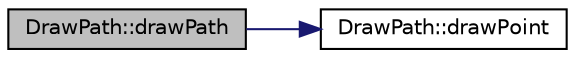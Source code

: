 digraph "DrawPath::drawPath"
{
  edge [fontname="Helvetica",fontsize="10",labelfontname="Helvetica",labelfontsize="10"];
  node [fontname="Helvetica",fontsize="10",shape=record];
  rankdir="LR";
  Node11 [label="DrawPath::drawPath",height=0.2,width=0.4,color="black", fillcolor="grey75", style="filled", fontcolor="black"];
  Node11 -> Node12 [color="midnightblue",fontsize="10",style="solid",fontname="Helvetica"];
  Node12 [label="DrawPath::drawPoint",height=0.2,width=0.4,color="black", fillcolor="white", style="filled",URL="$class_draw_path.html#a4fa38336809874603c3806d47be5fdad"];
}
